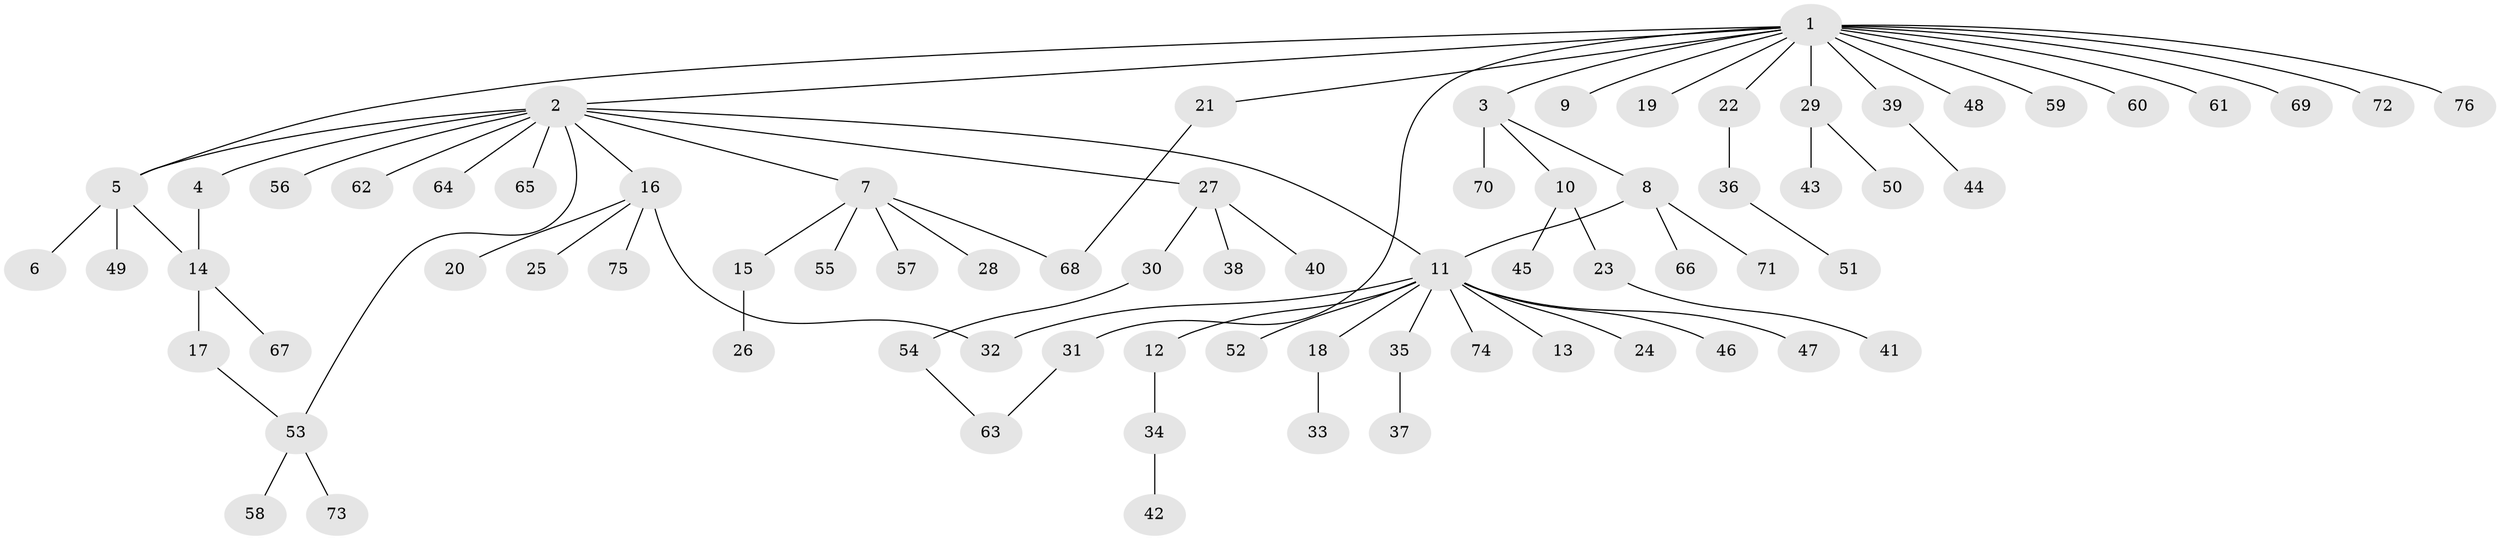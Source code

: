 // Generated by graph-tools (version 1.1) at 2025/49/03/09/25 03:49:45]
// undirected, 76 vertices, 82 edges
graph export_dot {
graph [start="1"]
  node [color=gray90,style=filled];
  1;
  2;
  3;
  4;
  5;
  6;
  7;
  8;
  9;
  10;
  11;
  12;
  13;
  14;
  15;
  16;
  17;
  18;
  19;
  20;
  21;
  22;
  23;
  24;
  25;
  26;
  27;
  28;
  29;
  30;
  31;
  32;
  33;
  34;
  35;
  36;
  37;
  38;
  39;
  40;
  41;
  42;
  43;
  44;
  45;
  46;
  47;
  48;
  49;
  50;
  51;
  52;
  53;
  54;
  55;
  56;
  57;
  58;
  59;
  60;
  61;
  62;
  63;
  64;
  65;
  66;
  67;
  68;
  69;
  70;
  71;
  72;
  73;
  74;
  75;
  76;
  1 -- 2;
  1 -- 3;
  1 -- 5;
  1 -- 9;
  1 -- 19;
  1 -- 21;
  1 -- 22;
  1 -- 29;
  1 -- 31;
  1 -- 39;
  1 -- 48;
  1 -- 59;
  1 -- 60;
  1 -- 61;
  1 -- 69;
  1 -- 72;
  1 -- 76;
  2 -- 4;
  2 -- 5;
  2 -- 7;
  2 -- 11;
  2 -- 16;
  2 -- 27;
  2 -- 53;
  2 -- 56;
  2 -- 62;
  2 -- 64;
  2 -- 65;
  3 -- 8;
  3 -- 10;
  3 -- 70;
  4 -- 14;
  5 -- 6;
  5 -- 14;
  5 -- 49;
  7 -- 15;
  7 -- 28;
  7 -- 55;
  7 -- 57;
  7 -- 68;
  8 -- 11;
  8 -- 66;
  8 -- 71;
  10 -- 23;
  10 -- 45;
  11 -- 12;
  11 -- 13;
  11 -- 18;
  11 -- 24;
  11 -- 32;
  11 -- 35;
  11 -- 46;
  11 -- 47;
  11 -- 52;
  11 -- 74;
  12 -- 34;
  14 -- 17;
  14 -- 67;
  15 -- 26;
  16 -- 20;
  16 -- 25;
  16 -- 32;
  16 -- 75;
  17 -- 53;
  18 -- 33;
  21 -- 68;
  22 -- 36;
  23 -- 41;
  27 -- 30;
  27 -- 38;
  27 -- 40;
  29 -- 43;
  29 -- 50;
  30 -- 54;
  31 -- 63;
  34 -- 42;
  35 -- 37;
  36 -- 51;
  39 -- 44;
  53 -- 58;
  53 -- 73;
  54 -- 63;
}
